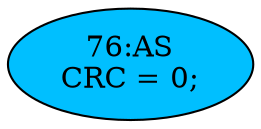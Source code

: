 strict digraph "" {
	node [label="\N"];
	"76:AS"	 [ast="<pyverilog.vparser.ast.Assign object at 0x7f9d4b7f5c50>",
		def_var="['CRC']",
		fillcolor=deepskyblue,
		label="76:AS
CRC = 0;",
		statements="[]",
		style=filled,
		typ=Assign,
		use_var="[]"];
}
